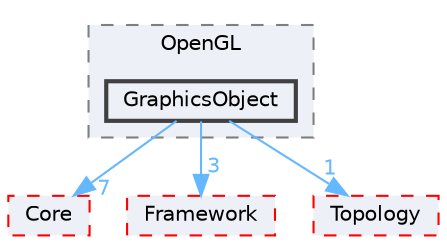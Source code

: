 digraph "D:/Peridyno/peridyno/src/Rendering/Engine/OpenGL/GraphicsObject"
{
 // LATEX_PDF_SIZE
  bgcolor="transparent";
  edge [fontname=Helvetica,fontsize=10,labelfontname=Helvetica,labelfontsize=10];
  node [fontname=Helvetica,fontsize=10,shape=box,height=0.2,width=0.4];
  compound=true
  subgraph clusterdir_4e8b94817c7ce76860b6d76142d4ce65 {
    graph [ bgcolor="#edf0f7", pencolor="grey50", label="OpenGL", fontname=Helvetica,fontsize=10 style="filled,dashed", URL="dir_4e8b94817c7ce76860b6d76142d4ce65.html",tooltip=""]
  dir_3846fc4ac3382a9568de01a32d2c864c [label="GraphicsObject", fillcolor="#edf0f7", color="grey25", style="filled,bold", URL="dir_3846fc4ac3382a9568de01a32d2c864c.html",tooltip=""];
  }
  dir_18ab09de471ddf4a6c726bf6f36eb1c9 [label="Core", fillcolor="#edf0f7", color="red", style="filled,dashed", URL="dir_18ab09de471ddf4a6c726bf6f36eb1c9.html",tooltip=""];
  dir_72c161997c5186b0a4bbf39a44809cf4 [label="Framework", fillcolor="#edf0f7", color="red", style="filled,dashed", URL="dir_72c161997c5186b0a4bbf39a44809cf4.html",tooltip=""];
  dir_7ded34adb3e08c5a039f89f629ad7b33 [label="Topology", fillcolor="#edf0f7", color="red", style="filled,dashed", URL="dir_7ded34adb3e08c5a039f89f629ad7b33.html",tooltip=""];
  dir_3846fc4ac3382a9568de01a32d2c864c->dir_18ab09de471ddf4a6c726bf6f36eb1c9 [headlabel="7", labeldistance=1.5 headhref="dir_000029_000014.html" href="dir_000029_000014.html" color="steelblue1" fontcolor="steelblue1"];
  dir_3846fc4ac3382a9568de01a32d2c864c->dir_72c161997c5186b0a4bbf39a44809cf4 [headlabel="3", labeldistance=1.5 headhref="dir_000029_000027.html" href="dir_000029_000027.html" color="steelblue1" fontcolor="steelblue1"];
  dir_3846fc4ac3382a9568de01a32d2c864c->dir_7ded34adb3e08c5a039f89f629ad7b33 [headlabel="1", labeldistance=1.5 headhref="dir_000029_000081.html" href="dir_000029_000081.html" color="steelblue1" fontcolor="steelblue1"];
}
